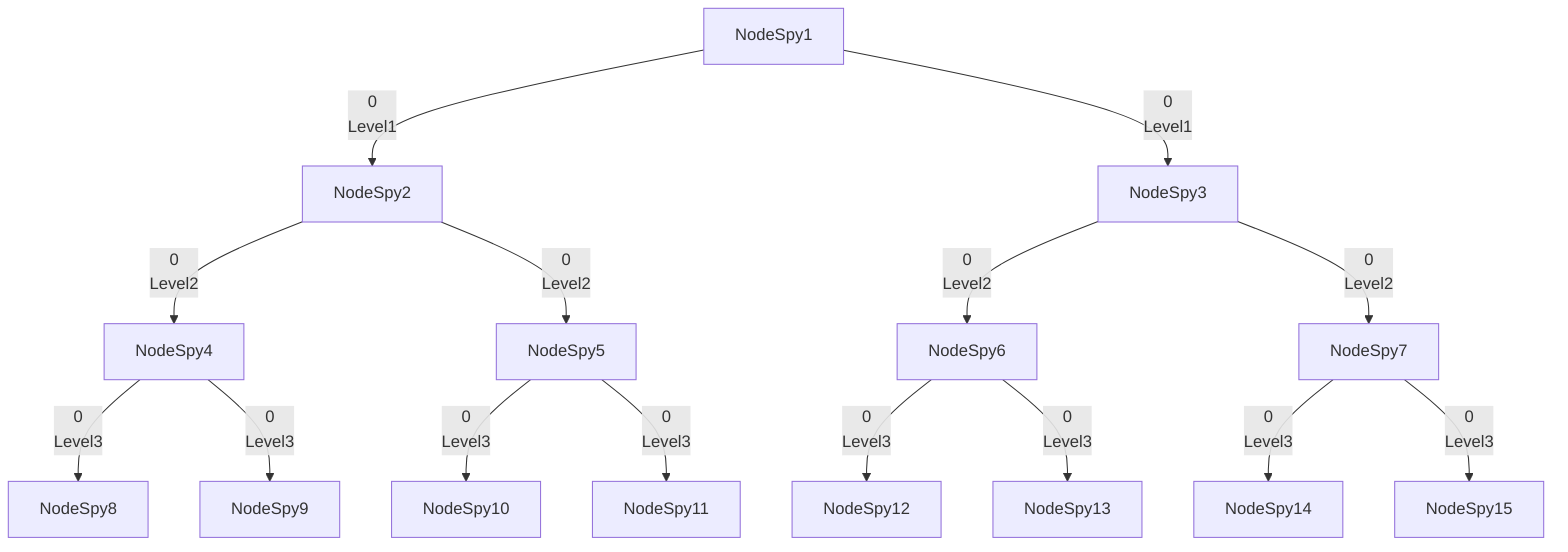 graph TD
NodeSpy1 -->|0<br>Level1| NodeSpy2
NodeSpy1 -->|0<br>Level1| NodeSpy3
NodeSpy2 -->|0<br>Level2| NodeSpy4
NodeSpy2 -->|0<br>Level2| NodeSpy5
NodeSpy3 -->|0<br>Level2| NodeSpy6
NodeSpy3 -->|0<br>Level2| NodeSpy7
NodeSpy4 -->|0<br>Level3| NodeSpy8
NodeSpy4 -->|0<br>Level3| NodeSpy9
NodeSpy5 -->|0<br>Level3| NodeSpy10
NodeSpy5 -->|0<br>Level3| NodeSpy11
NodeSpy6 -->|0<br>Level3| NodeSpy12
NodeSpy6 -->|0<br>Level3| NodeSpy13
NodeSpy7 -->|0<br>Level3| NodeSpy14
NodeSpy7 -->|0<br>Level3| NodeSpy15